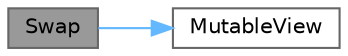 digraph "Swap"
{
 // INTERACTIVE_SVG=YES
 // LATEX_PDF_SIZE
  bgcolor="transparent";
  edge [fontname=Helvetica,fontsize=10,labelfontname=Helvetica,labelfontsize=10];
  node [fontname=Helvetica,fontsize=10,shape=box,height=0.2,width=0.4];
  rankdir="LR";
  Node1 [id="Node000001",label="Swap",height=0.2,width=0.4,color="gray40", fillcolor="grey60", style="filled", fontcolor="black",tooltip="Swap variants between TObjectPtr<T> and raw pointer to T."];
  Node1 -> Node2 [id="edge1_Node000001_Node000002",color="steelblue1",style="solid",tooltip=" "];
  Node2 [id="Node000002",label="MutableView",height=0.2,width=0.4,color="grey40", fillcolor="white", style="filled",URL="$d6/d75/ObjectPtr_8h.html#ab7390255decd442cfe060c0e5c7f8aa6",tooltip=" "];
}

